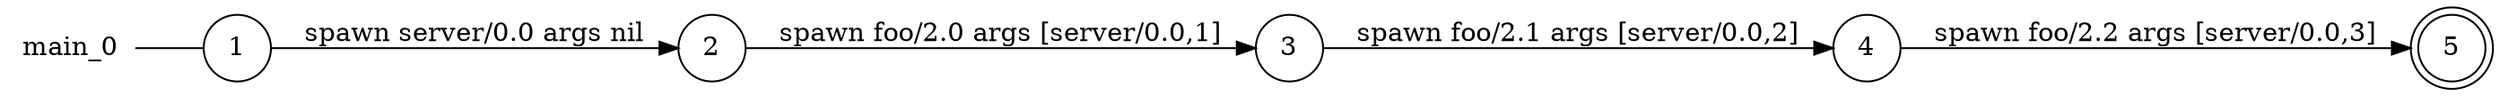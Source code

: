 digraph main_0 {
	rankdir="LR";
	n_0 [label="main_0", shape="plaintext"];
	n_1 [id="1", shape=circle, label="1"];
	n_0 -> n_1 [arrowhead=none];
	n_2 [id="4", shape=doublecircle, label="5"];
	n_3 [id="3", shape=circle, label="4"];
	n_4 [id="2", shape=circle, label="2"];
	n_5 [id="5", shape=circle, label="3"];

	n_3 -> n_2 [id="[$e|3]", label="spawn foo/2.2 args [server/0.0,3]"];
	n_4 -> n_5 [id="[$e|1]", label="spawn foo/2.0 args [server/0.0,1]"];
	n_1 -> n_4 [id="[$e|0]", label="spawn server/0.0 args nil"];
	n_5 -> n_3 [id="[$e|2]", label="spawn foo/2.1 args [server/0.0,2]"];
}
